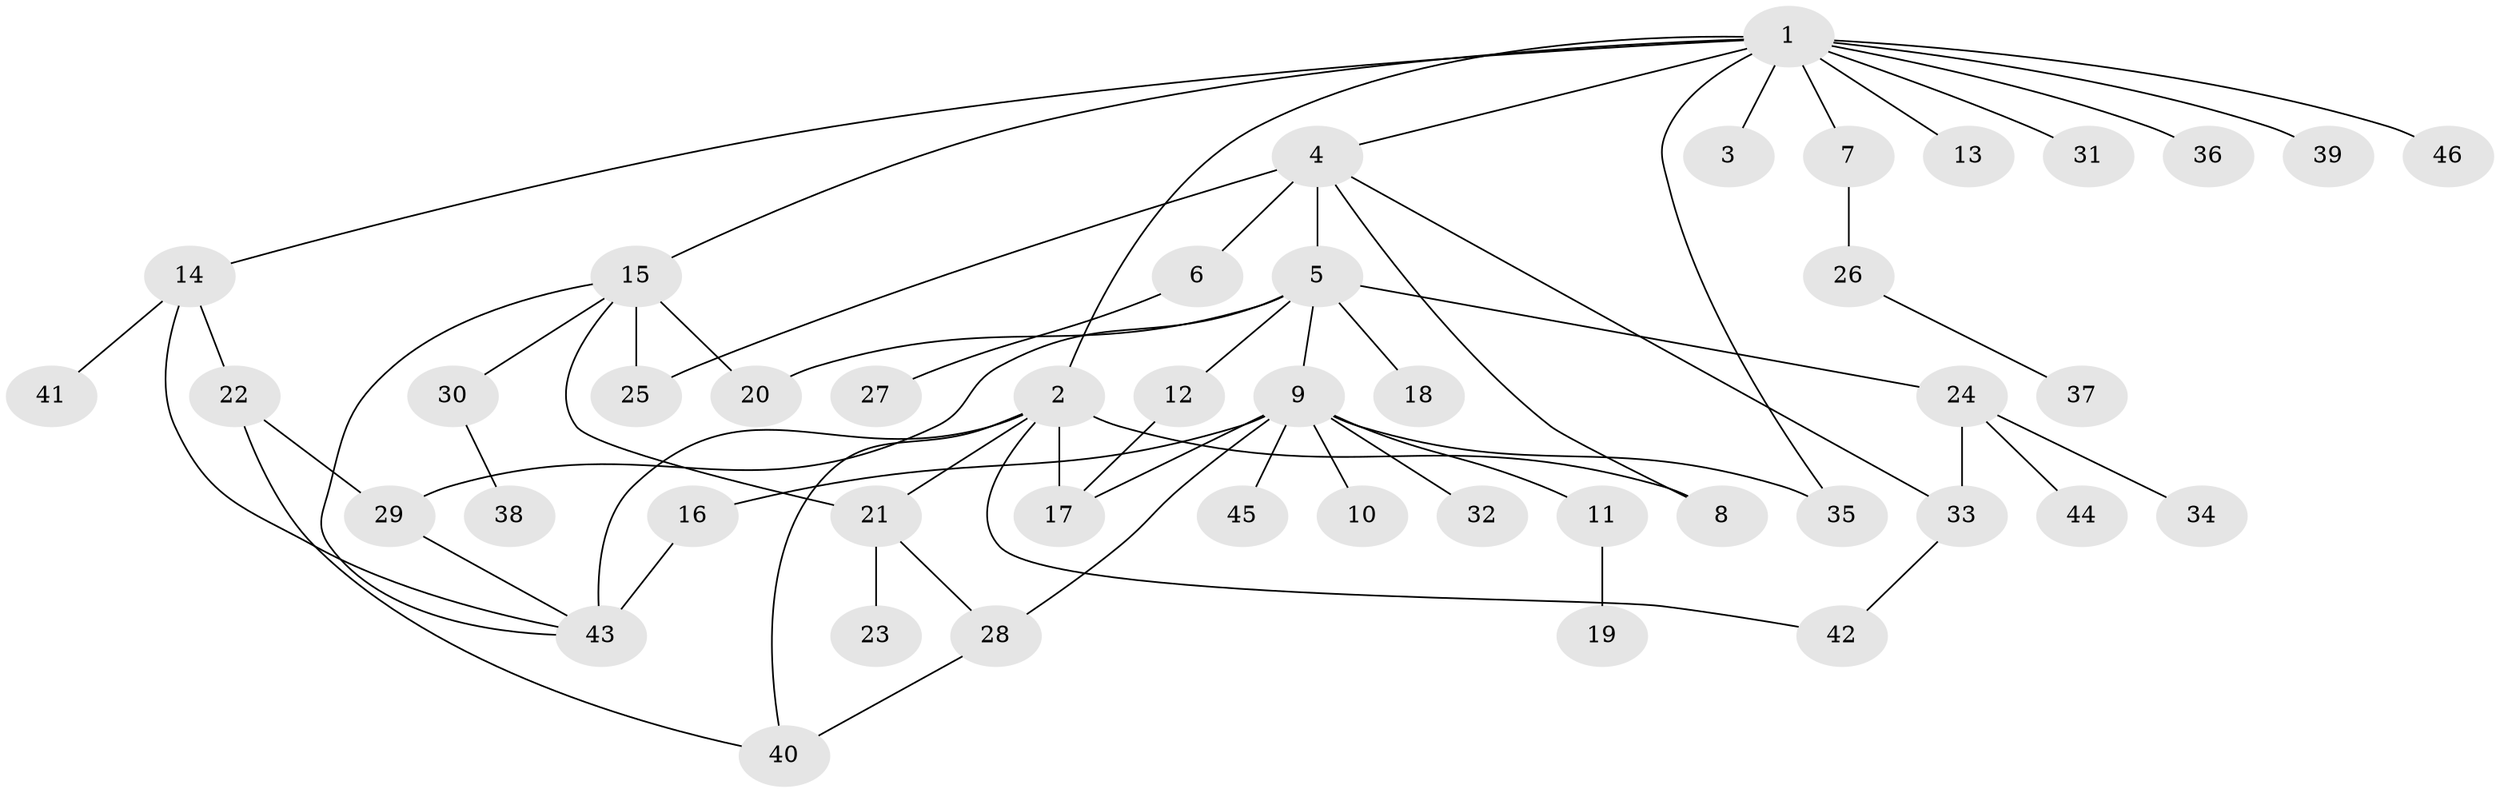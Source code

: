 // original degree distribution, {13: 0.01098901098901099, 11: 0.02197802197802198, 1: 0.5824175824175825, 6: 0.01098901098901099, 17: 0.01098901098901099, 4: 0.054945054945054944, 2: 0.15384615384615385, 10: 0.01098901098901099, 3: 0.0989010989010989, 5: 0.04395604395604396}
// Generated by graph-tools (version 1.1) at 2025/50/03/04/25 22:50:09]
// undirected, 46 vertices, 62 edges
graph export_dot {
  node [color=gray90,style=filled];
  1;
  2;
  3;
  4;
  5;
  6;
  7;
  8;
  9;
  10;
  11;
  12;
  13;
  14;
  15;
  16;
  17;
  18;
  19;
  20;
  21;
  22;
  23;
  24;
  25;
  26;
  27;
  28;
  29;
  30;
  31;
  32;
  33;
  34;
  35;
  36;
  37;
  38;
  39;
  40;
  41;
  42;
  43;
  44;
  45;
  46;
  1 -- 2 [weight=1.0];
  1 -- 3 [weight=1.0];
  1 -- 4 [weight=1.0];
  1 -- 7 [weight=1.0];
  1 -- 13 [weight=1.0];
  1 -- 14 [weight=1.0];
  1 -- 15 [weight=1.0];
  1 -- 31 [weight=1.0];
  1 -- 35 [weight=1.0];
  1 -- 36 [weight=1.0];
  1 -- 39 [weight=1.0];
  1 -- 46 [weight=1.0];
  2 -- 8 [weight=1.0];
  2 -- 17 [weight=4.0];
  2 -- 21 [weight=1.0];
  2 -- 40 [weight=1.0];
  2 -- 42 [weight=1.0];
  2 -- 43 [weight=1.0];
  4 -- 5 [weight=10.0];
  4 -- 6 [weight=1.0];
  4 -- 8 [weight=1.0];
  4 -- 25 [weight=1.0];
  4 -- 33 [weight=1.0];
  5 -- 9 [weight=1.0];
  5 -- 12 [weight=1.0];
  5 -- 18 [weight=1.0];
  5 -- 20 [weight=1.0];
  5 -- 24 [weight=1.0];
  5 -- 29 [weight=1.0];
  6 -- 27 [weight=2.0];
  7 -- 26 [weight=2.0];
  9 -- 10 [weight=1.0];
  9 -- 11 [weight=1.0];
  9 -- 16 [weight=1.0];
  9 -- 17 [weight=1.0];
  9 -- 28 [weight=1.0];
  9 -- 32 [weight=1.0];
  9 -- 35 [weight=1.0];
  9 -- 45 [weight=1.0];
  11 -- 19 [weight=1.0];
  12 -- 17 [weight=1.0];
  14 -- 22 [weight=1.0];
  14 -- 41 [weight=1.0];
  14 -- 43 [weight=1.0];
  15 -- 20 [weight=1.0];
  15 -- 21 [weight=1.0];
  15 -- 25 [weight=5.0];
  15 -- 30 [weight=1.0];
  15 -- 43 [weight=1.0];
  16 -- 43 [weight=3.0];
  21 -- 23 [weight=1.0];
  21 -- 28 [weight=1.0];
  22 -- 29 [weight=1.0];
  22 -- 40 [weight=1.0];
  24 -- 33 [weight=1.0];
  24 -- 34 [weight=1.0];
  24 -- 44 [weight=1.0];
  26 -- 37 [weight=1.0];
  28 -- 40 [weight=1.0];
  29 -- 43 [weight=1.0];
  30 -- 38 [weight=1.0];
  33 -- 42 [weight=1.0];
}
